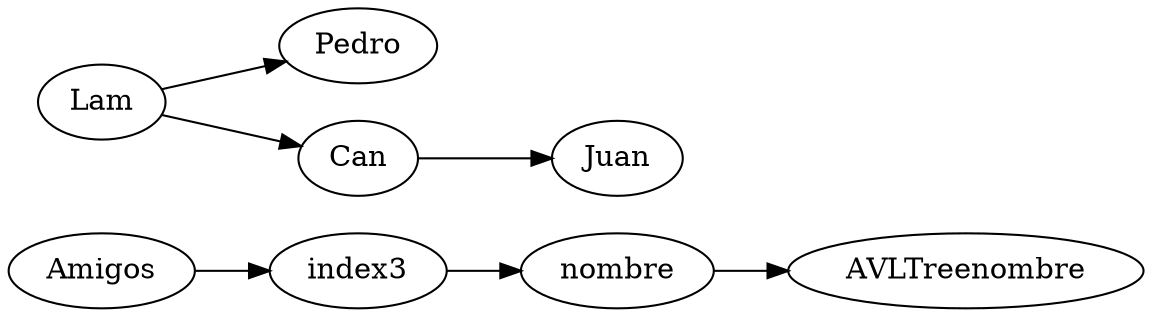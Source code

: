 digraph HashTable {
  rankdir=LR;
  Amigos -> index3 -> 
  nombre -> AVLTreenombre;
  Lam -> Pedro;
  Lam -> Can;
  Can -> Juan;

}

